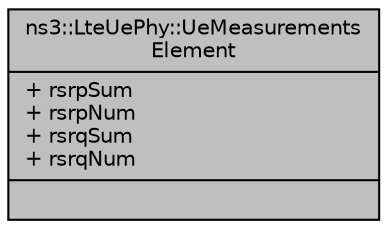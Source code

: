 digraph "ns3::LteUePhy::UeMeasurementsElement"
{
  edge [fontname="Helvetica",fontsize="10",labelfontname="Helvetica",labelfontsize="10"];
  node [fontname="Helvetica",fontsize="10",shape=record];
  Node1 [label="{ns3::LteUePhy::UeMeasurements\lElement\n|+ rsrpSum\l+ rsrpNum\l+ rsrqSum\l+ rsrqNum\l|}",height=0.2,width=0.4,color="black", fillcolor="grey75", style="filled", fontcolor="black"];
}
